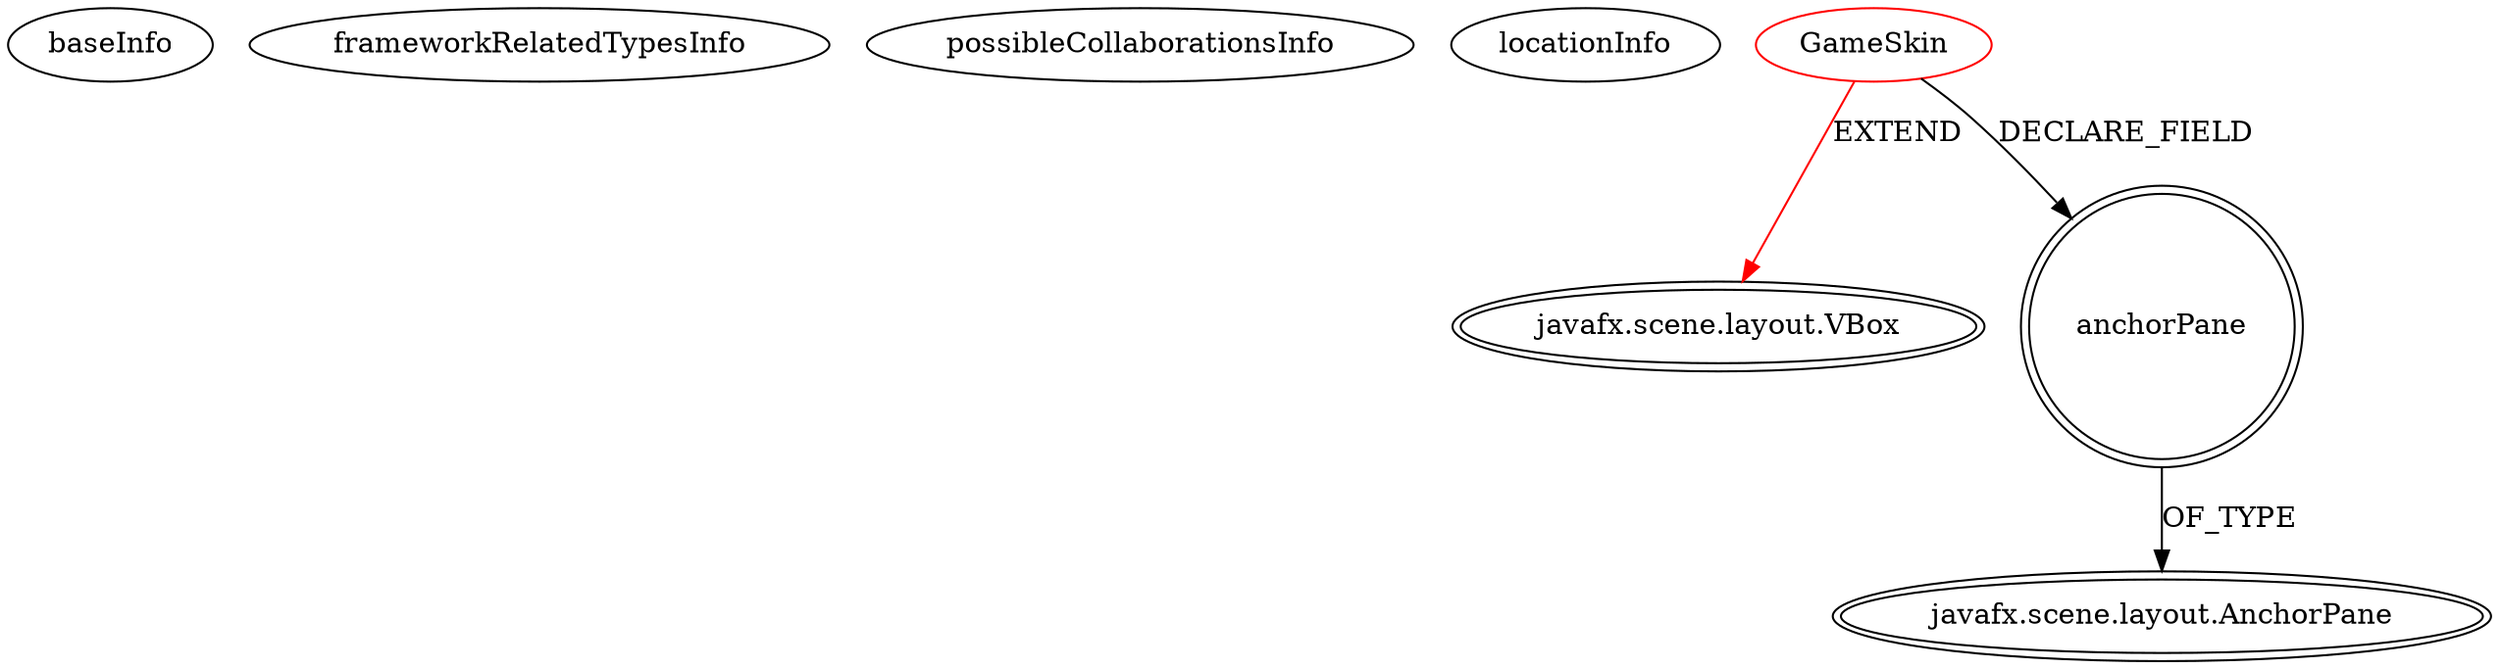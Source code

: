 digraph {
baseInfo[graphId=4430,category="extension_graph",isAnonymous=false,possibleRelation=false]
frameworkRelatedTypesInfo[0="javafx.scene.layout.VBox"]
possibleCollaborationsInfo[]
locationInfo[projectName="sztorman-PSZT",filePath="/sztorman-PSZT/PSZT-master/src/Freedom.java",contextSignature="GameSkin",graphId="4430"]
0[label="GameSkin",vertexType="ROOT_CLIENT_CLASS_DECLARATION",isFrameworkType=false,color=red]
1[label="javafx.scene.layout.VBox",vertexType="FRAMEWORK_CLASS_TYPE",isFrameworkType=true,peripheries=2]
2[label="anchorPane",vertexType="FIELD_DECLARATION",isFrameworkType=true,peripheries=2,shape=circle]
3[label="javafx.scene.layout.AnchorPane",vertexType="FRAMEWORK_CLASS_TYPE",isFrameworkType=true,peripheries=2]
0->1[label="EXTEND",color=red]
0->2[label="DECLARE_FIELD"]
2->3[label="OF_TYPE"]
}
